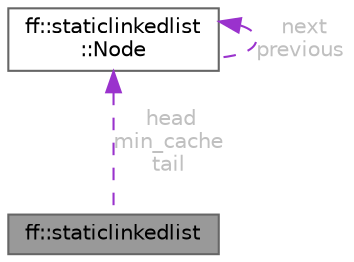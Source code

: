 digraph "ff::staticlinkedlist"
{
 // LATEX_PDF_SIZE
  bgcolor="transparent";
  edge [fontname=Helvetica,fontsize=10,labelfontname=Helvetica,labelfontsize=10];
  node [fontname=Helvetica,fontsize=10,shape=box,height=0.2,width=0.4];
  Node1 [id="Node000001",label="ff::staticlinkedlist",height=0.2,width=0.4,color="gray40", fillcolor="grey60", style="filled", fontcolor="black",tooltip=" "];
  Node2 -> Node1 [id="edge3_Node000001_Node000002",dir="back",color="darkorchid3",style="dashed",tooltip=" ",label=" head\nmin_cache\ntail",fontcolor="grey" ];
  Node2 [id="Node000002",label="ff::staticlinkedlist\l::Node",height=0.2,width=0.4,color="gray40", fillcolor="white", style="filled",URL="$structff_1_1staticlinkedlist_1_1_node.html",tooltip=" "];
  Node2 -> Node2 [id="edge4_Node000002_Node000002",dir="back",color="darkorchid3",style="dashed",tooltip=" ",label=" next\nprevious",fontcolor="grey" ];
}

